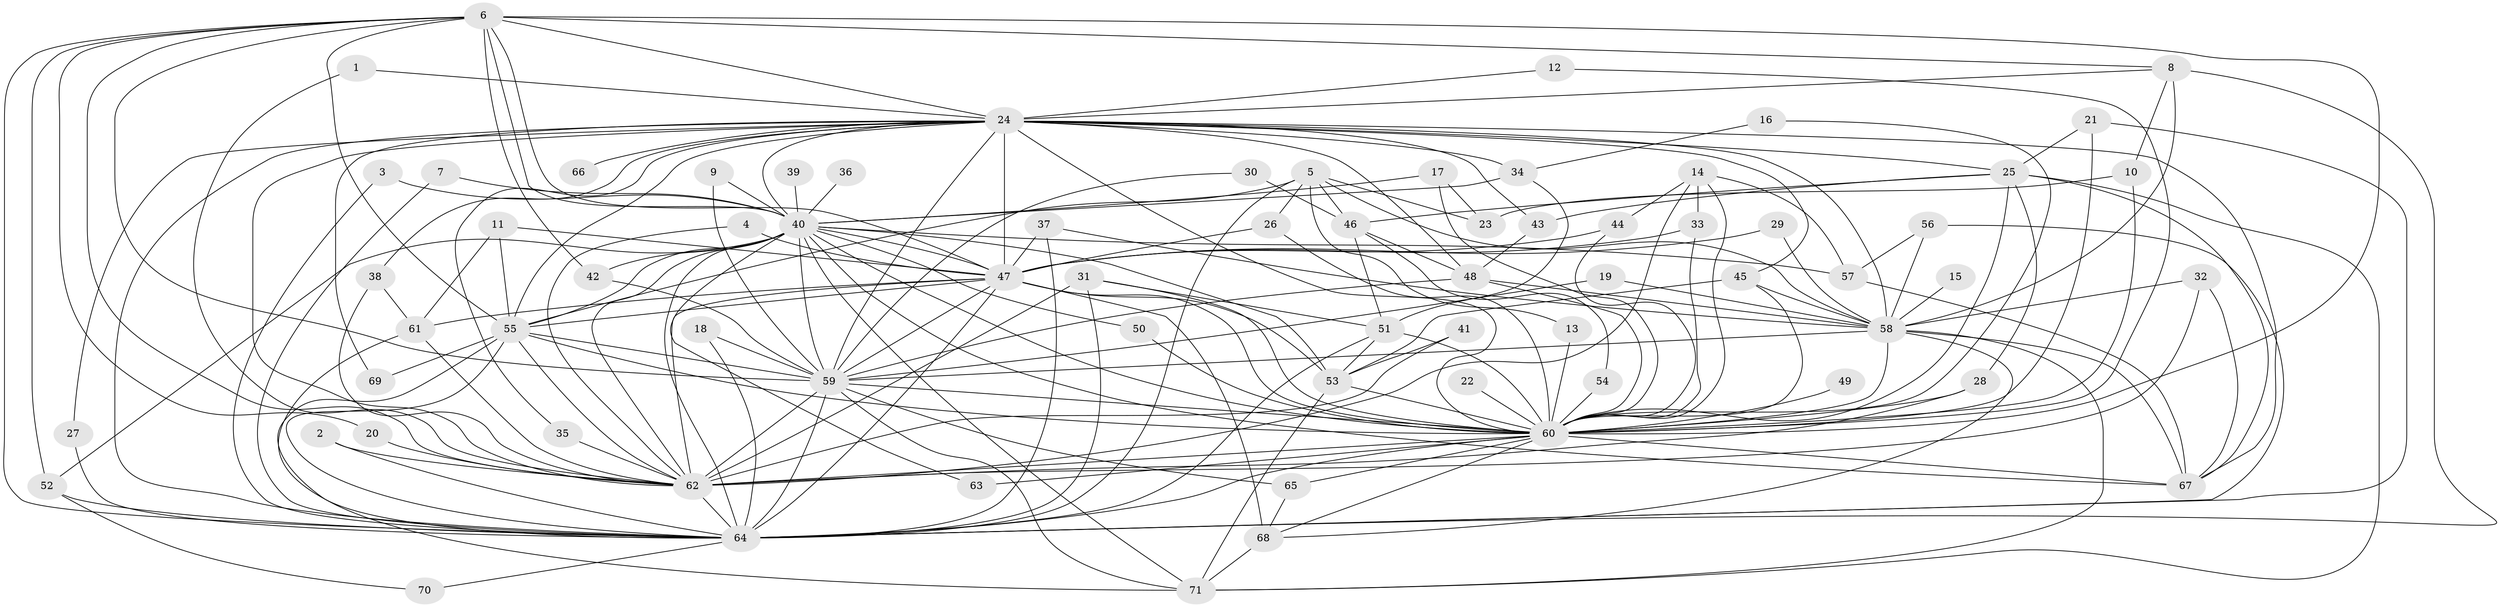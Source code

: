 // original degree distribution, {37: 0.007042253521126761, 21: 0.014084507042253521, 28: 0.007042253521126761, 16: 0.014084507042253521, 26: 0.007042253521126761, 32: 0.007042253521126761, 20: 0.007042253521126761, 14: 0.007042253521126761, 5: 0.028169014084507043, 6: 0.028169014084507043, 8: 0.014084507042253521, 7: 0.014084507042253521, 18: 0.007042253521126761, 4: 0.09154929577464789, 3: 0.21830985915492956, 2: 0.528169014084507}
// Generated by graph-tools (version 1.1) at 2025/49/03/09/25 03:49:30]
// undirected, 71 vertices, 195 edges
graph export_dot {
graph [start="1"]
  node [color=gray90,style=filled];
  1;
  2;
  3;
  4;
  5;
  6;
  7;
  8;
  9;
  10;
  11;
  12;
  13;
  14;
  15;
  16;
  17;
  18;
  19;
  20;
  21;
  22;
  23;
  24;
  25;
  26;
  27;
  28;
  29;
  30;
  31;
  32;
  33;
  34;
  35;
  36;
  37;
  38;
  39;
  40;
  41;
  42;
  43;
  44;
  45;
  46;
  47;
  48;
  49;
  50;
  51;
  52;
  53;
  54;
  55;
  56;
  57;
  58;
  59;
  60;
  61;
  62;
  63;
  64;
  65;
  66;
  67;
  68;
  69;
  70;
  71;
  1 -- 24 [weight=1.0];
  1 -- 62 [weight=1.0];
  2 -- 62 [weight=1.0];
  2 -- 64 [weight=1.0];
  3 -- 40 [weight=1.0];
  3 -- 64 [weight=1.0];
  4 -- 47 [weight=1.0];
  4 -- 62 [weight=1.0];
  5 -- 13 [weight=1.0];
  5 -- 23 [weight=1.0];
  5 -- 26 [weight=1.0];
  5 -- 46 [weight=1.0];
  5 -- 55 [weight=1.0];
  5 -- 58 [weight=1.0];
  5 -- 64 [weight=1.0];
  6 -- 8 [weight=1.0];
  6 -- 20 [weight=1.0];
  6 -- 24 [weight=1.0];
  6 -- 40 [weight=2.0];
  6 -- 42 [weight=1.0];
  6 -- 47 [weight=2.0];
  6 -- 52 [weight=1.0];
  6 -- 55 [weight=1.0];
  6 -- 59 [weight=1.0];
  6 -- 60 [weight=1.0];
  6 -- 62 [weight=1.0];
  6 -- 64 [weight=2.0];
  7 -- 40 [weight=1.0];
  7 -- 64 [weight=1.0];
  8 -- 10 [weight=1.0];
  8 -- 24 [weight=1.0];
  8 -- 58 [weight=1.0];
  8 -- 64 [weight=1.0];
  9 -- 40 [weight=1.0];
  9 -- 59 [weight=1.0];
  10 -- 23 [weight=1.0];
  10 -- 60 [weight=1.0];
  11 -- 47 [weight=1.0];
  11 -- 55 [weight=1.0];
  11 -- 61 [weight=1.0];
  12 -- 24 [weight=1.0];
  12 -- 60 [weight=1.0];
  13 -- 60 [weight=1.0];
  14 -- 33 [weight=1.0];
  14 -- 44 [weight=1.0];
  14 -- 57 [weight=1.0];
  14 -- 60 [weight=1.0];
  14 -- 62 [weight=1.0];
  15 -- 58 [weight=1.0];
  16 -- 34 [weight=1.0];
  16 -- 60 [weight=1.0];
  17 -- 23 [weight=1.0];
  17 -- 40 [weight=1.0];
  17 -- 60 [weight=1.0];
  18 -- 59 [weight=1.0];
  18 -- 64 [weight=1.0];
  19 -- 58 [weight=1.0];
  19 -- 59 [weight=1.0];
  20 -- 62 [weight=1.0];
  21 -- 25 [weight=1.0];
  21 -- 60 [weight=1.0];
  21 -- 64 [weight=1.0];
  22 -- 60 [weight=1.0];
  24 -- 25 [weight=1.0];
  24 -- 27 [weight=1.0];
  24 -- 34 [weight=2.0];
  24 -- 35 [weight=1.0];
  24 -- 38 [weight=1.0];
  24 -- 40 [weight=1.0];
  24 -- 43 [weight=1.0];
  24 -- 45 [weight=1.0];
  24 -- 47 [weight=1.0];
  24 -- 48 [weight=1.0];
  24 -- 55 [weight=1.0];
  24 -- 58 [weight=2.0];
  24 -- 59 [weight=1.0];
  24 -- 60 [weight=2.0];
  24 -- 62 [weight=1.0];
  24 -- 64 [weight=2.0];
  24 -- 66 [weight=1.0];
  24 -- 67 [weight=1.0];
  24 -- 69 [weight=1.0];
  25 -- 28 [weight=1.0];
  25 -- 43 [weight=1.0];
  25 -- 46 [weight=1.0];
  25 -- 60 [weight=1.0];
  25 -- 67 [weight=1.0];
  25 -- 71 [weight=1.0];
  26 -- 47 [weight=1.0];
  26 -- 60 [weight=1.0];
  27 -- 64 [weight=1.0];
  28 -- 60 [weight=2.0];
  28 -- 62 [weight=1.0];
  29 -- 47 [weight=1.0];
  29 -- 58 [weight=1.0];
  30 -- 46 [weight=1.0];
  30 -- 59 [weight=1.0];
  31 -- 51 [weight=1.0];
  31 -- 60 [weight=1.0];
  31 -- 62 [weight=2.0];
  31 -- 64 [weight=1.0];
  32 -- 58 [weight=1.0];
  32 -- 62 [weight=1.0];
  32 -- 67 [weight=1.0];
  33 -- 47 [weight=1.0];
  33 -- 60 [weight=1.0];
  34 -- 40 [weight=1.0];
  34 -- 51 [weight=1.0];
  35 -- 62 [weight=1.0];
  36 -- 40 [weight=2.0];
  37 -- 47 [weight=1.0];
  37 -- 58 [weight=1.0];
  37 -- 64 [weight=1.0];
  38 -- 61 [weight=1.0];
  38 -- 62 [weight=1.0];
  39 -- 40 [weight=1.0];
  40 -- 42 [weight=1.0];
  40 -- 47 [weight=1.0];
  40 -- 50 [weight=1.0];
  40 -- 52 [weight=2.0];
  40 -- 53 [weight=2.0];
  40 -- 55 [weight=3.0];
  40 -- 57 [weight=2.0];
  40 -- 59 [weight=2.0];
  40 -- 60 [weight=1.0];
  40 -- 62 [weight=1.0];
  40 -- 63 [weight=1.0];
  40 -- 64 [weight=3.0];
  40 -- 67 [weight=2.0];
  40 -- 71 [weight=1.0];
  41 -- 53 [weight=1.0];
  41 -- 62 [weight=2.0];
  42 -- 59 [weight=1.0];
  43 -- 48 [weight=1.0];
  44 -- 47 [weight=1.0];
  44 -- 60 [weight=1.0];
  45 -- 53 [weight=2.0];
  45 -- 58 [weight=1.0];
  45 -- 60 [weight=1.0];
  46 -- 48 [weight=1.0];
  46 -- 51 [weight=1.0];
  46 -- 54 [weight=1.0];
  47 -- 53 [weight=1.0];
  47 -- 55 [weight=1.0];
  47 -- 59 [weight=1.0];
  47 -- 60 [weight=1.0];
  47 -- 61 [weight=1.0];
  47 -- 62 [weight=1.0];
  47 -- 64 [weight=2.0];
  47 -- 68 [weight=2.0];
  48 -- 58 [weight=2.0];
  48 -- 59 [weight=1.0];
  48 -- 60 [weight=1.0];
  49 -- 60 [weight=1.0];
  50 -- 60 [weight=1.0];
  51 -- 53 [weight=1.0];
  51 -- 60 [weight=1.0];
  51 -- 64 [weight=1.0];
  52 -- 64 [weight=2.0];
  52 -- 70 [weight=1.0];
  53 -- 60 [weight=1.0];
  53 -- 71 [weight=1.0];
  54 -- 60 [weight=1.0];
  55 -- 59 [weight=1.0];
  55 -- 60 [weight=2.0];
  55 -- 62 [weight=1.0];
  55 -- 64 [weight=2.0];
  55 -- 69 [weight=1.0];
  55 -- 71 [weight=1.0];
  56 -- 57 [weight=1.0];
  56 -- 58 [weight=1.0];
  56 -- 64 [weight=1.0];
  57 -- 67 [weight=1.0];
  58 -- 59 [weight=1.0];
  58 -- 60 [weight=1.0];
  58 -- 67 [weight=1.0];
  58 -- 68 [weight=1.0];
  58 -- 71 [weight=1.0];
  59 -- 60 [weight=1.0];
  59 -- 62 [weight=2.0];
  59 -- 64 [weight=2.0];
  59 -- 65 [weight=1.0];
  59 -- 71 [weight=1.0];
  60 -- 62 [weight=1.0];
  60 -- 63 [weight=1.0];
  60 -- 64 [weight=2.0];
  60 -- 65 [weight=1.0];
  60 -- 67 [weight=1.0];
  60 -- 68 [weight=1.0];
  61 -- 62 [weight=1.0];
  61 -- 64 [weight=1.0];
  62 -- 64 [weight=2.0];
  64 -- 70 [weight=1.0];
  65 -- 68 [weight=1.0];
  68 -- 71 [weight=1.0];
}
